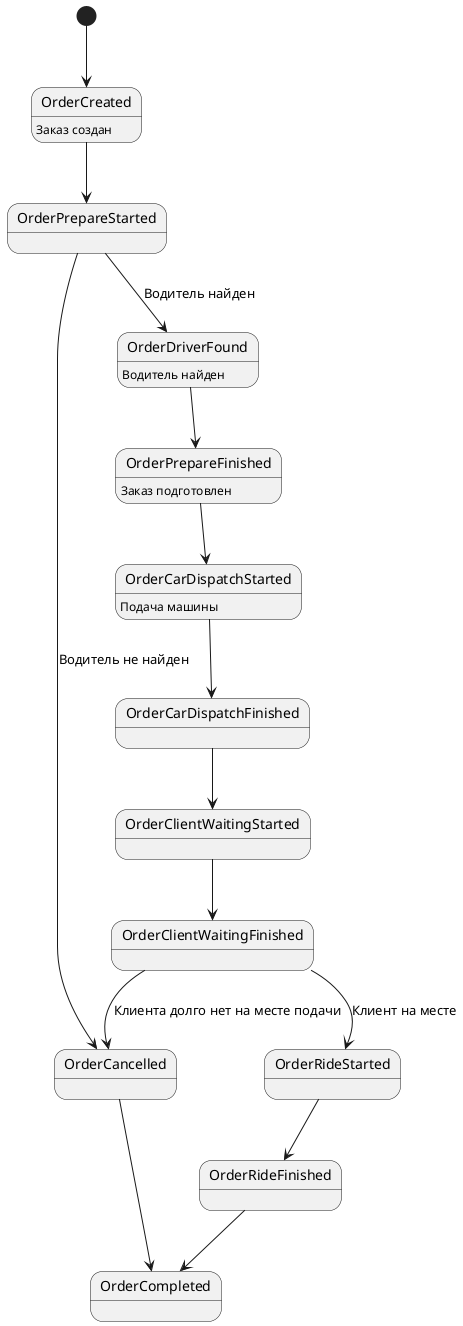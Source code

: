 @startuml
[*]     --> OrderCreated
OrderCreated: Заказ создан
OrderCreated --> OrderPrepareStarted
OrderPrepareStarted --> OrderCancelled : Водитель не найден
OrderDriverFound: Водитель найден
OrderPrepareStarted --> OrderDriverFound : Водитель найден
OrderDriverFound --> OrderPrepareFinished
OrderPrepareFinished: Заказ подготовлен
OrderPrepareFinished --> OrderCarDispatchStarted
OrderCarDispatchStarted : Подача машины
OrderCarDispatchStarted --> OrderCarDispatchFinished
OrderCarDispatchFinished --> OrderClientWaitingStarted
OrderClientWaitingStarted --> OrderClientWaitingFinished
OrderClientWaitingFinished --> OrderCancelled : Клиента долго нет на месте подачи
OrderClientWaitingFinished --> OrderRideStarted: Клиент на месте
OrderRideStarted --> OrderRideFinished
OrderRideFinished --> OrderCompleted

OrderCancelled --> OrderCompleted

@enduml

